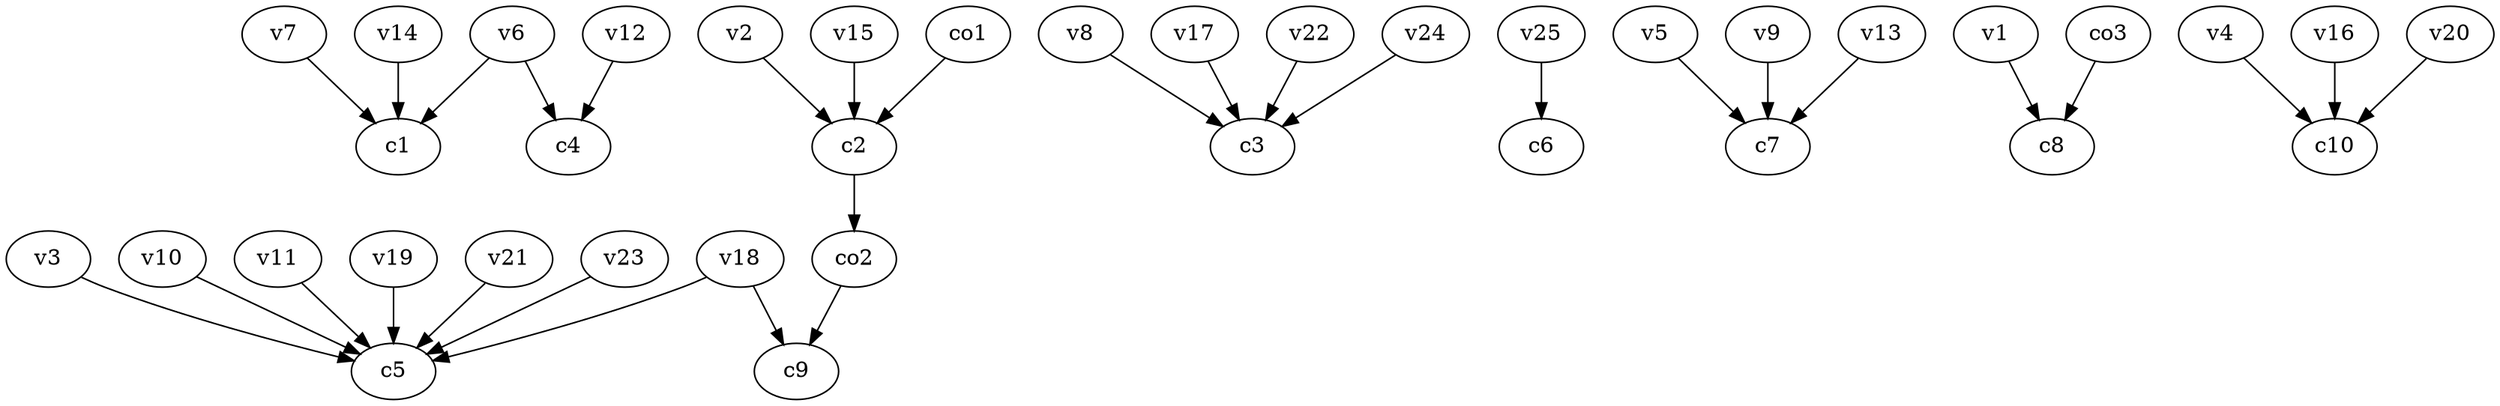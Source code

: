 strict digraph  {
c1;
c2;
c3;
c4;
c5;
c6;
c7;
c8;
c9;
c10;
v1;
v2;
v3;
v4;
v5;
v6;
v7;
v8;
v9;
v10;
v11;
v12;
v13;
v14;
v15;
v16;
v17;
v18;
v19;
v20;
v21;
v22;
v23;
v24;
v25;
co1;
co2;
co3;
c2 -> co2  [weight=1];
v1 -> c8  [weight=1];
v2 -> c2  [weight=1];
v3 -> c5  [weight=1];
v4 -> c10  [weight=1];
v5 -> c7  [weight=1];
v6 -> c4  [weight=1];
v6 -> c1  [weight=1];
v7 -> c1  [weight=1];
v8 -> c3  [weight=1];
v9 -> c7  [weight=1];
v10 -> c5  [weight=1];
v11 -> c5  [weight=1];
v12 -> c4  [weight=1];
v13 -> c7  [weight=1];
v14 -> c1  [weight=1];
v15 -> c2  [weight=1];
v16 -> c10  [weight=1];
v17 -> c3  [weight=1];
v18 -> c9  [weight=1];
v18 -> c5  [weight=1];
v19 -> c5  [weight=1];
v20 -> c10  [weight=1];
v21 -> c5  [weight=1];
v22 -> c3  [weight=1];
v23 -> c5  [weight=1];
v24 -> c3  [weight=1];
v25 -> c6  [weight=1];
co1 -> c2  [weight=1];
co2 -> c9  [weight=1];
co3 -> c8  [weight=1];
}

